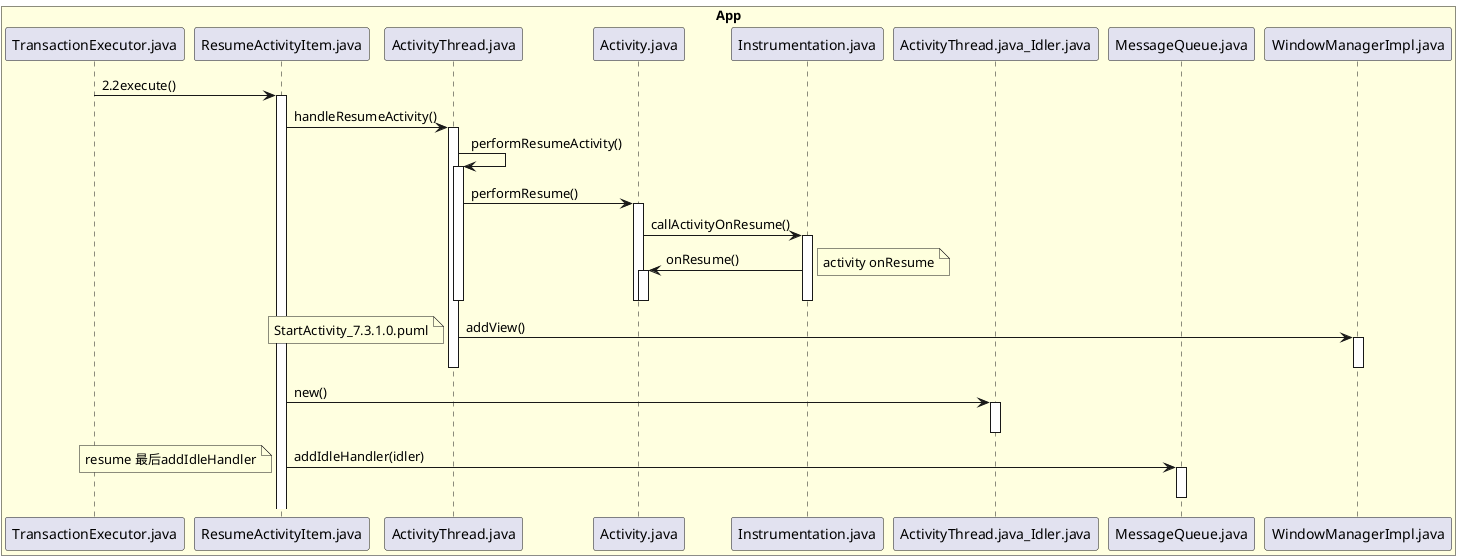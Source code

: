 @startuml

box "App" #LightYellow
participant TransactionExecutor.java
participant ResumeActivityItem.java
participant ActivityThread.java
participant Activity.java
participant Instrumentation.java
participant ActivityThread.java_Idler.java
participant MessageQueue.java
participant WindowManagerImpl.java
end box

TransactionExecutor.java -> ResumeActivityItem.java:2.2execute()
activate ResumeActivityItem.java
ResumeActivityItem.java -> ActivityThread.java:handleResumeActivity()
activate ActivityThread.java
ActivityThread.java -> ActivityThread.java:performResumeActivity()
activate ActivityThread.java
ActivityThread.java -> Activity.java:performResume()
activate Activity.java
Activity.java -> Instrumentation.java:callActivityOnResume()
activate Instrumentation.java
Instrumentation.java -> Activity.java:onResume()
activate Activity.java
note right: activity onResume
deactivate ActivityThread.java
deactivate Activity.java
deactivate Activity.java
deactivate Instrumentation.java

ActivityThread.java -> WindowManagerImpl.java:addView()
activate WindowManagerImpl.java
deactivate WindowManagerImpl.java
note left: StartActivity_7.3.1.0.puml
deactivate ActivityThread.java

ResumeActivityItem.java -> ActivityThread.java_Idler.java:new()
activate ActivityThread.java_Idler.java
deactivate ActivityThread.java_Idler.java
ResumeActivityItem.java -> MessageQueue.java:addIdleHandler(idler)
activate MessageQueue.java
deactivate MessageQueue.java
note left: resume 最后addIdleHandler


@enduml